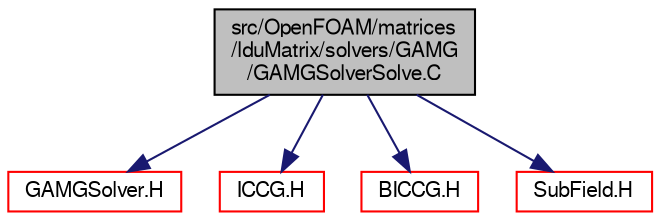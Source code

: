 digraph "src/OpenFOAM/matrices/lduMatrix/solvers/GAMG/GAMGSolverSolve.C"
{
  bgcolor="transparent";
  edge [fontname="FreeSans",fontsize="10",labelfontname="FreeSans",labelfontsize="10"];
  node [fontname="FreeSans",fontsize="10",shape=record];
  Node0 [label="src/OpenFOAM/matrices\l/lduMatrix/solvers/GAMG\l/GAMGSolverSolve.C",height=0.2,width=0.4,color="black", fillcolor="grey75", style="filled", fontcolor="black"];
  Node0 -> Node1 [color="midnightblue",fontsize="10",style="solid",fontname="FreeSans"];
  Node1 [label="GAMGSolver.H",height=0.2,width=0.4,color="red",URL="$a10886.html"];
  Node0 -> Node163 [color="midnightblue",fontsize="10",style="solid",fontname="FreeSans"];
  Node163 [label="ICCG.H",height=0.2,width=0.4,color="red",URL="$a10961.html"];
  Node0 -> Node165 [color="midnightblue",fontsize="10",style="solid",fontname="FreeSans"];
  Node165 [label="BICCG.H",height=0.2,width=0.4,color="red",URL="$a10805.html"];
  Node0 -> Node167 [color="midnightblue",fontsize="10",style="solid",fontname="FreeSans"];
  Node167 [label="SubField.H",height=0.2,width=0.4,color="red",URL="$a09599.html"];
}
